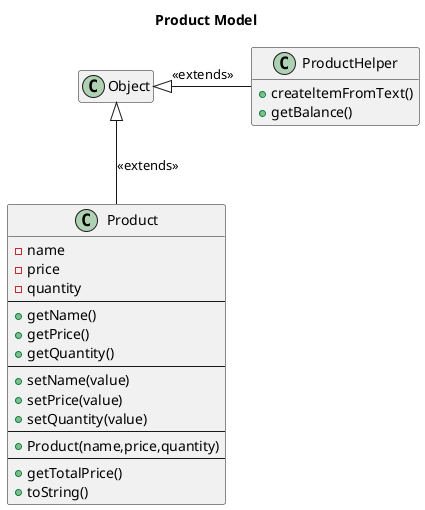 @startuml
title Product Model 
class Product {
    -name
    -price
    -quantity
    ----
    +getName()
    +getPrice()
    +getQuantity()
    ----
    +setName(value)
    +setPrice(value)
    +setQuantity(value)
    ----
    +Product(name,price,quantity)
    ----
    +getTotalPrice()
    +toString()
}
Product -up-|> Object :"<<extends>>"
hide empty members

class ProductHelper{
    +createltemFromText()
    +getBalance()
}
ProductHelper -left-|> Object :"<<extends>>"

@enduml 